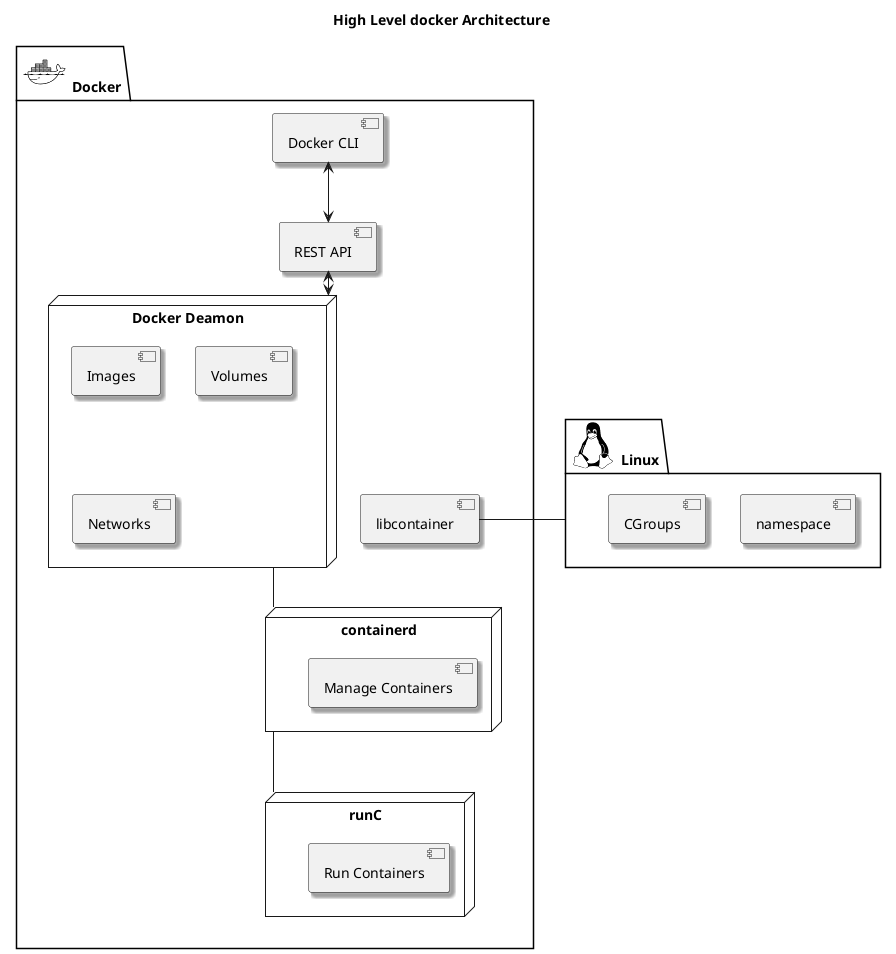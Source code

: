 @startuml Docker Architecture
title High Level docker Architecture

'!include <cloudinsight/docker>
!include <tupadr3/devicons/linux>
!include <tupadr3/devicons/docker>

' Remove UML component notation
skinparam monochrome true
skinparam style strictuml
skinparam componentShadowing true
skinparam rectangleRoundCorner 35
skinparam rectangleBorderStyle dashed
skinparam linetype ortho

package "<$docker> Docker" as runtime {

    component "Docker CLI" as dockercli
    component "REST API" as restapi

    dockercli <--> restapi
    node "Docker Deamon" as dockerdeamon {
        [Images]
        [Volumes]
        [Networks]
    }
    restapi <--> dockerdeamon
    component libcontainer
    dockerdeamon <-[hidden]-> libcontainer

    node containerd {
        [Manage Containers]
    }
    node runC {
        [Run Containers]
    }

    dockerdeamon --- containerd
    containerd --- runC
}

package "<$linux> Linux" as linux {
    component "namespace"
    component "CGroups"
}

libcontainer - linux

@enduml
